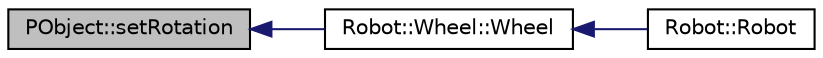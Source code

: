 digraph "PObject::setRotation"
{
 // INTERACTIVE_SVG=YES
  edge [fontname="Helvetica",fontsize="10",labelfontname="Helvetica",labelfontsize="10"];
  node [fontname="Helvetica",fontsize="10",shape=record];
  rankdir="LR";
  Node1 [label="PObject::setRotation",height=0.2,width=0.4,color="black", fillcolor="grey75", style="filled", fontcolor="black"];
  Node1 -> Node2 [dir="back",color="midnightblue",fontsize="10",style="solid",fontname="Helvetica"];
  Node2 [label="Robot::Wheel::Wheel",height=0.2,width=0.4,color="black", fillcolor="white", style="filled",URL="$dd/d2c/class_robot_1_1_wheel.html#abc407517ad7df31af76139f78572e080"];
  Node2 -> Node3 [dir="back",color="midnightblue",fontsize="10",style="solid",fontname="Helvetica"];
  Node3 [label="Robot::Robot",height=0.2,width=0.4,color="black", fillcolor="white", style="filled",URL="$d4/d84/class_robot.html#a0d001cb5d44e39ced4e1cfc524ad49de"];
}
